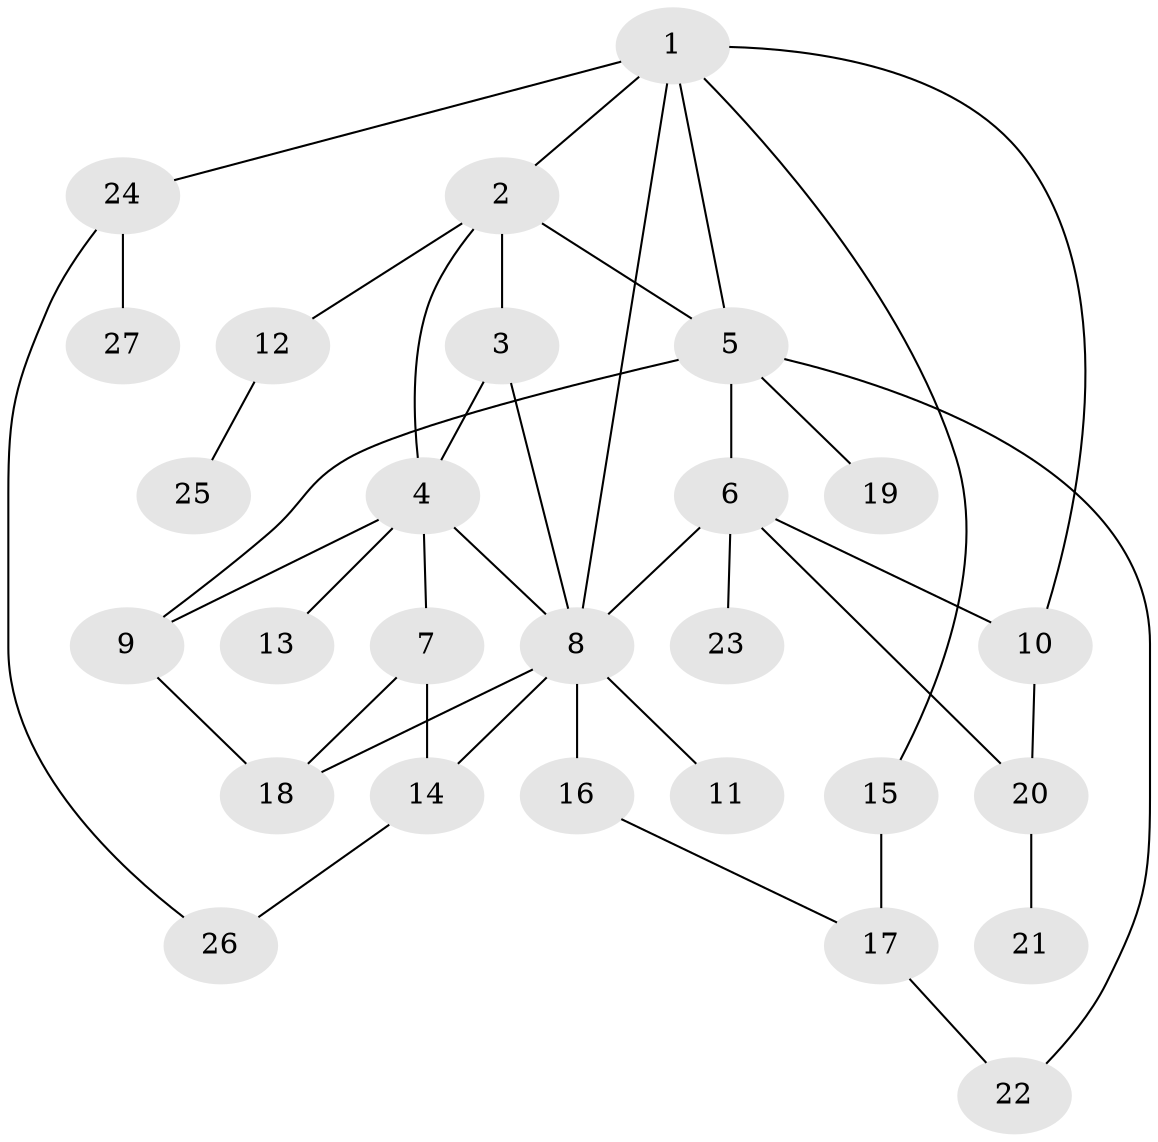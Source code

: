 // original degree distribution, {3: 0.24242424242424243, 7: 0.030303030303030304, 4: 0.09090909090909091, 5: 0.045454545454545456, 6: 0.015151515151515152, 9: 0.015151515151515152, 2: 0.25757575757575757, 1: 0.30303030303030304}
// Generated by graph-tools (version 1.1) at 2025/49/03/04/25 22:49:12]
// undirected, 27 vertices, 40 edges
graph export_dot {
  node [color=gray90,style=filled];
  1;
  2;
  3;
  4;
  5;
  6;
  7;
  8;
  9;
  10;
  11;
  12;
  13;
  14;
  15;
  16;
  17;
  18;
  19;
  20;
  21;
  22;
  23;
  24;
  25;
  26;
  27;
  1 -- 2 [weight=1.0];
  1 -- 5 [weight=1.0];
  1 -- 8 [weight=1.0];
  1 -- 10 [weight=1.0];
  1 -- 15 [weight=1.0];
  1 -- 24 [weight=1.0];
  2 -- 3 [weight=1.0];
  2 -- 4 [weight=1.0];
  2 -- 5 [weight=1.0];
  2 -- 12 [weight=1.0];
  3 -- 4 [weight=1.0];
  3 -- 8 [weight=1.0];
  4 -- 7 [weight=1.0];
  4 -- 8 [weight=2.0];
  4 -- 9 [weight=1.0];
  4 -- 13 [weight=1.0];
  5 -- 6 [weight=1.0];
  5 -- 9 [weight=1.0];
  5 -- 19 [weight=1.0];
  5 -- 22 [weight=1.0];
  6 -- 8 [weight=1.0];
  6 -- 10 [weight=1.0];
  6 -- 20 [weight=2.0];
  6 -- 23 [weight=1.0];
  7 -- 14 [weight=2.0];
  7 -- 18 [weight=1.0];
  8 -- 11 [weight=2.0];
  8 -- 14 [weight=1.0];
  8 -- 16 [weight=1.0];
  8 -- 18 [weight=2.0];
  9 -- 18 [weight=1.0];
  10 -- 20 [weight=1.0];
  12 -- 25 [weight=1.0];
  14 -- 26 [weight=1.0];
  15 -- 17 [weight=2.0];
  16 -- 17 [weight=1.0];
  17 -- 22 [weight=1.0];
  20 -- 21 [weight=1.0];
  24 -- 26 [weight=1.0];
  24 -- 27 [weight=1.0];
}

